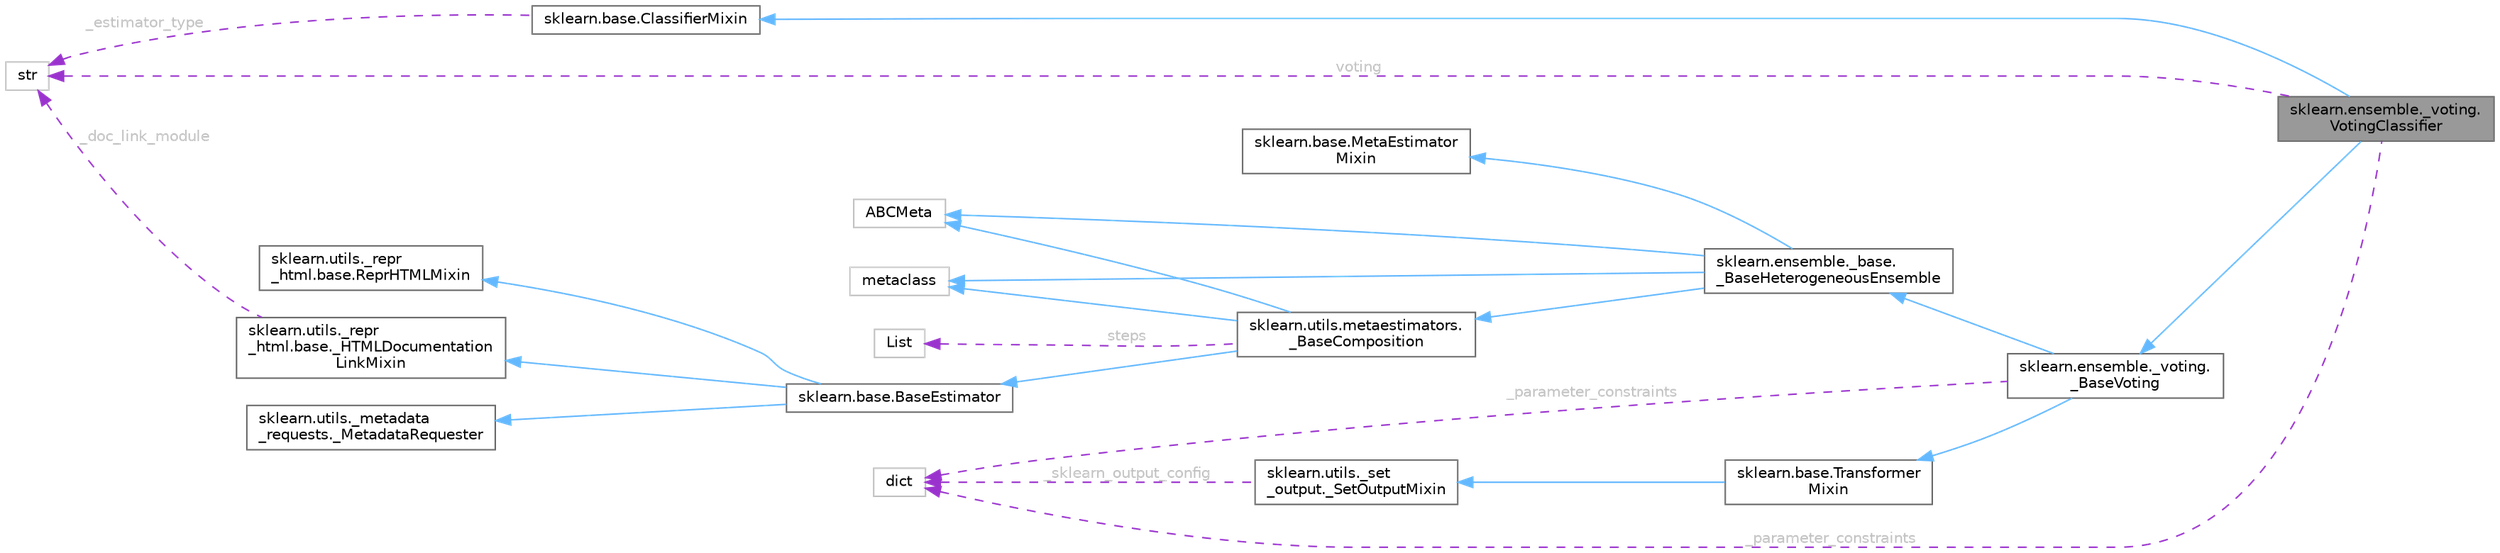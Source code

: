 digraph "sklearn.ensemble._voting.VotingClassifier"
{
 // LATEX_PDF_SIZE
  bgcolor="transparent";
  edge [fontname=Helvetica,fontsize=10,labelfontname=Helvetica,labelfontsize=10];
  node [fontname=Helvetica,fontsize=10,shape=box,height=0.2,width=0.4];
  rankdir="LR";
  Node1 [id="Node000001",label="sklearn.ensemble._voting.\lVotingClassifier",height=0.2,width=0.4,color="gray40", fillcolor="grey60", style="filled", fontcolor="black",tooltip=" "];
  Node2 -> Node1 [id="edge23_Node000001_Node000002",dir="back",color="steelblue1",style="solid",tooltip=" "];
  Node2 [id="Node000002",label="sklearn.base.ClassifierMixin",height=0.2,width=0.4,color="gray40", fillcolor="white", style="filled",URL="$d2/d39/classsklearn_1_1base_1_1ClassifierMixin.html",tooltip=" "];
  Node3 -> Node2 [id="edge24_Node000002_Node000003",dir="back",color="darkorchid3",style="dashed",tooltip=" ",label=" _estimator_type",fontcolor="grey" ];
  Node3 [id="Node000003",label="str",height=0.2,width=0.4,color="grey75", fillcolor="white", style="filled",tooltip=" "];
  Node4 -> Node1 [id="edge25_Node000001_Node000004",dir="back",color="steelblue1",style="solid",tooltip=" "];
  Node4 [id="Node000004",label="sklearn.ensemble._voting.\l_BaseVoting",height=0.2,width=0.4,color="gray40", fillcolor="white", style="filled",URL="$d3/d82/classsklearn_1_1ensemble_1_1__voting_1_1__BaseVoting.html",tooltip=" "];
  Node5 -> Node4 [id="edge26_Node000004_Node000005",dir="back",color="steelblue1",style="solid",tooltip=" "];
  Node5 [id="Node000005",label="sklearn.base.Transformer\lMixin",height=0.2,width=0.4,color="gray40", fillcolor="white", style="filled",URL="$d7/d72/classsklearn_1_1base_1_1TransformerMixin.html",tooltip=" "];
  Node6 -> Node5 [id="edge27_Node000005_Node000006",dir="back",color="steelblue1",style="solid",tooltip=" "];
  Node6 [id="Node000006",label="sklearn.utils._set\l_output._SetOutputMixin",height=0.2,width=0.4,color="gray40", fillcolor="white", style="filled",URL="$d3/d75/classsklearn_1_1utils_1_1__set__output_1_1__SetOutputMixin.html",tooltip=" "];
  Node7 -> Node6 [id="edge28_Node000006_Node000007",dir="back",color="darkorchid3",style="dashed",tooltip=" ",label=" _sklearn_output_config",fontcolor="grey" ];
  Node7 [id="Node000007",label="dict",height=0.2,width=0.4,color="grey75", fillcolor="white", style="filled",tooltip=" "];
  Node8 -> Node4 [id="edge29_Node000004_Node000008",dir="back",color="steelblue1",style="solid",tooltip=" "];
  Node8 [id="Node000008",label="sklearn.ensemble._base.\l_BaseHeterogeneousEnsemble",height=0.2,width=0.4,color="gray40", fillcolor="white", style="filled",URL="$d0/d00/classsklearn_1_1ensemble_1_1__base_1_1__BaseHeterogeneousEnsemble.html",tooltip=" "];
  Node9 -> Node8 [id="edge30_Node000008_Node000009",dir="back",color="steelblue1",style="solid",tooltip=" "];
  Node9 [id="Node000009",label="sklearn.base.MetaEstimator\lMixin",height=0.2,width=0.4,color="gray40", fillcolor="white", style="filled",URL="$d4/d5a/classsklearn_1_1base_1_1MetaEstimatorMixin.html",tooltip=" "];
  Node10 -> Node8 [id="edge31_Node000008_Node000010",dir="back",color="steelblue1",style="solid",tooltip=" "];
  Node10 [id="Node000010",label="sklearn.utils.metaestimators.\l_BaseComposition",height=0.2,width=0.4,color="gray40", fillcolor="white", style="filled",URL="$d6/dcc/classsklearn_1_1utils_1_1metaestimators_1_1__BaseComposition.html",tooltip=" "];
  Node11 -> Node10 [id="edge32_Node000010_Node000011",dir="back",color="steelblue1",style="solid",tooltip=" "];
  Node11 [id="Node000011",label="sklearn.base.BaseEstimator",height=0.2,width=0.4,color="gray40", fillcolor="white", style="filled",URL="$d3/d20/classsklearn_1_1base_1_1BaseEstimator.html",tooltip=" "];
  Node12 -> Node11 [id="edge33_Node000011_Node000012",dir="back",color="steelblue1",style="solid",tooltip=" "];
  Node12 [id="Node000012",label="sklearn.utils._repr\l_html.base.ReprHTMLMixin",height=0.2,width=0.4,color="gray40", fillcolor="white", style="filled",URL="$d3/d50/classsklearn_1_1utils_1_1__repr__html_1_1base_1_1ReprHTMLMixin.html",tooltip=" "];
  Node13 -> Node11 [id="edge34_Node000011_Node000013",dir="back",color="steelblue1",style="solid",tooltip=" "];
  Node13 [id="Node000013",label="sklearn.utils._repr\l_html.base._HTMLDocumentation\lLinkMixin",height=0.2,width=0.4,color="gray40", fillcolor="white", style="filled",URL="$d5/d05/classsklearn_1_1utils_1_1__repr__html_1_1base_1_1__HTMLDocumentationLinkMixin.html",tooltip=" "];
  Node3 -> Node13 [id="edge35_Node000013_Node000003",dir="back",color="darkorchid3",style="dashed",tooltip=" ",label=" _doc_link_module",fontcolor="grey" ];
  Node14 -> Node11 [id="edge36_Node000011_Node000014",dir="back",color="steelblue1",style="solid",tooltip=" "];
  Node14 [id="Node000014",label="sklearn.utils._metadata\l_requests._MetadataRequester",height=0.2,width=0.4,color="gray40", fillcolor="white", style="filled",URL="$d6/dfa/classsklearn_1_1utils_1_1__metadata__requests_1_1__MetadataRequester.html",tooltip=" "];
  Node15 -> Node10 [id="edge37_Node000010_Node000015",dir="back",color="steelblue1",style="solid",tooltip=" "];
  Node15 [id="Node000015",label="metaclass",height=0.2,width=0.4,color="grey75", fillcolor="white", style="filled",URL="$d1/d9a/classmetaclass.html",tooltip=" "];
  Node16 -> Node10 [id="edge38_Node000010_Node000016",dir="back",color="steelblue1",style="solid",tooltip=" "];
  Node16 [id="Node000016",label="ABCMeta",height=0.2,width=0.4,color="grey75", fillcolor="white", style="filled",URL="$df/d42/classABCMeta.html",tooltip=" "];
  Node17 -> Node10 [id="edge39_Node000010_Node000017",dir="back",color="darkorchid3",style="dashed",tooltip=" ",label=" steps",fontcolor="grey" ];
  Node17 [id="Node000017",label="List",height=0.2,width=0.4,color="grey75", fillcolor="white", style="filled",tooltip=" "];
  Node15 -> Node8 [id="edge40_Node000008_Node000015",dir="back",color="steelblue1",style="solid",tooltip=" "];
  Node16 -> Node8 [id="edge41_Node000008_Node000016",dir="back",color="steelblue1",style="solid",tooltip=" "];
  Node7 -> Node4 [id="edge42_Node000004_Node000007",dir="back",color="darkorchid3",style="dashed",tooltip=" ",label=" _parameter_constraints",fontcolor="grey" ];
  Node7 -> Node1 [id="edge43_Node000001_Node000007",dir="back",color="darkorchid3",style="dashed",tooltip=" ",label=" _parameter_constraints",fontcolor="grey" ];
  Node3 -> Node1 [id="edge44_Node000001_Node000003",dir="back",color="darkorchid3",style="dashed",tooltip=" ",label=" voting",fontcolor="grey" ];
}
